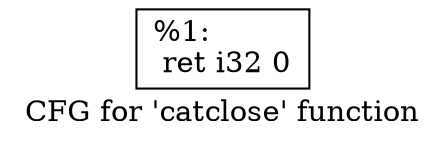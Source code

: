 digraph "CFG for 'catclose' function" {
	label="CFG for 'catclose' function";

	Node0x1e57140 [shape=record,label="{%1:\l  ret i32 0\l}"];
}
